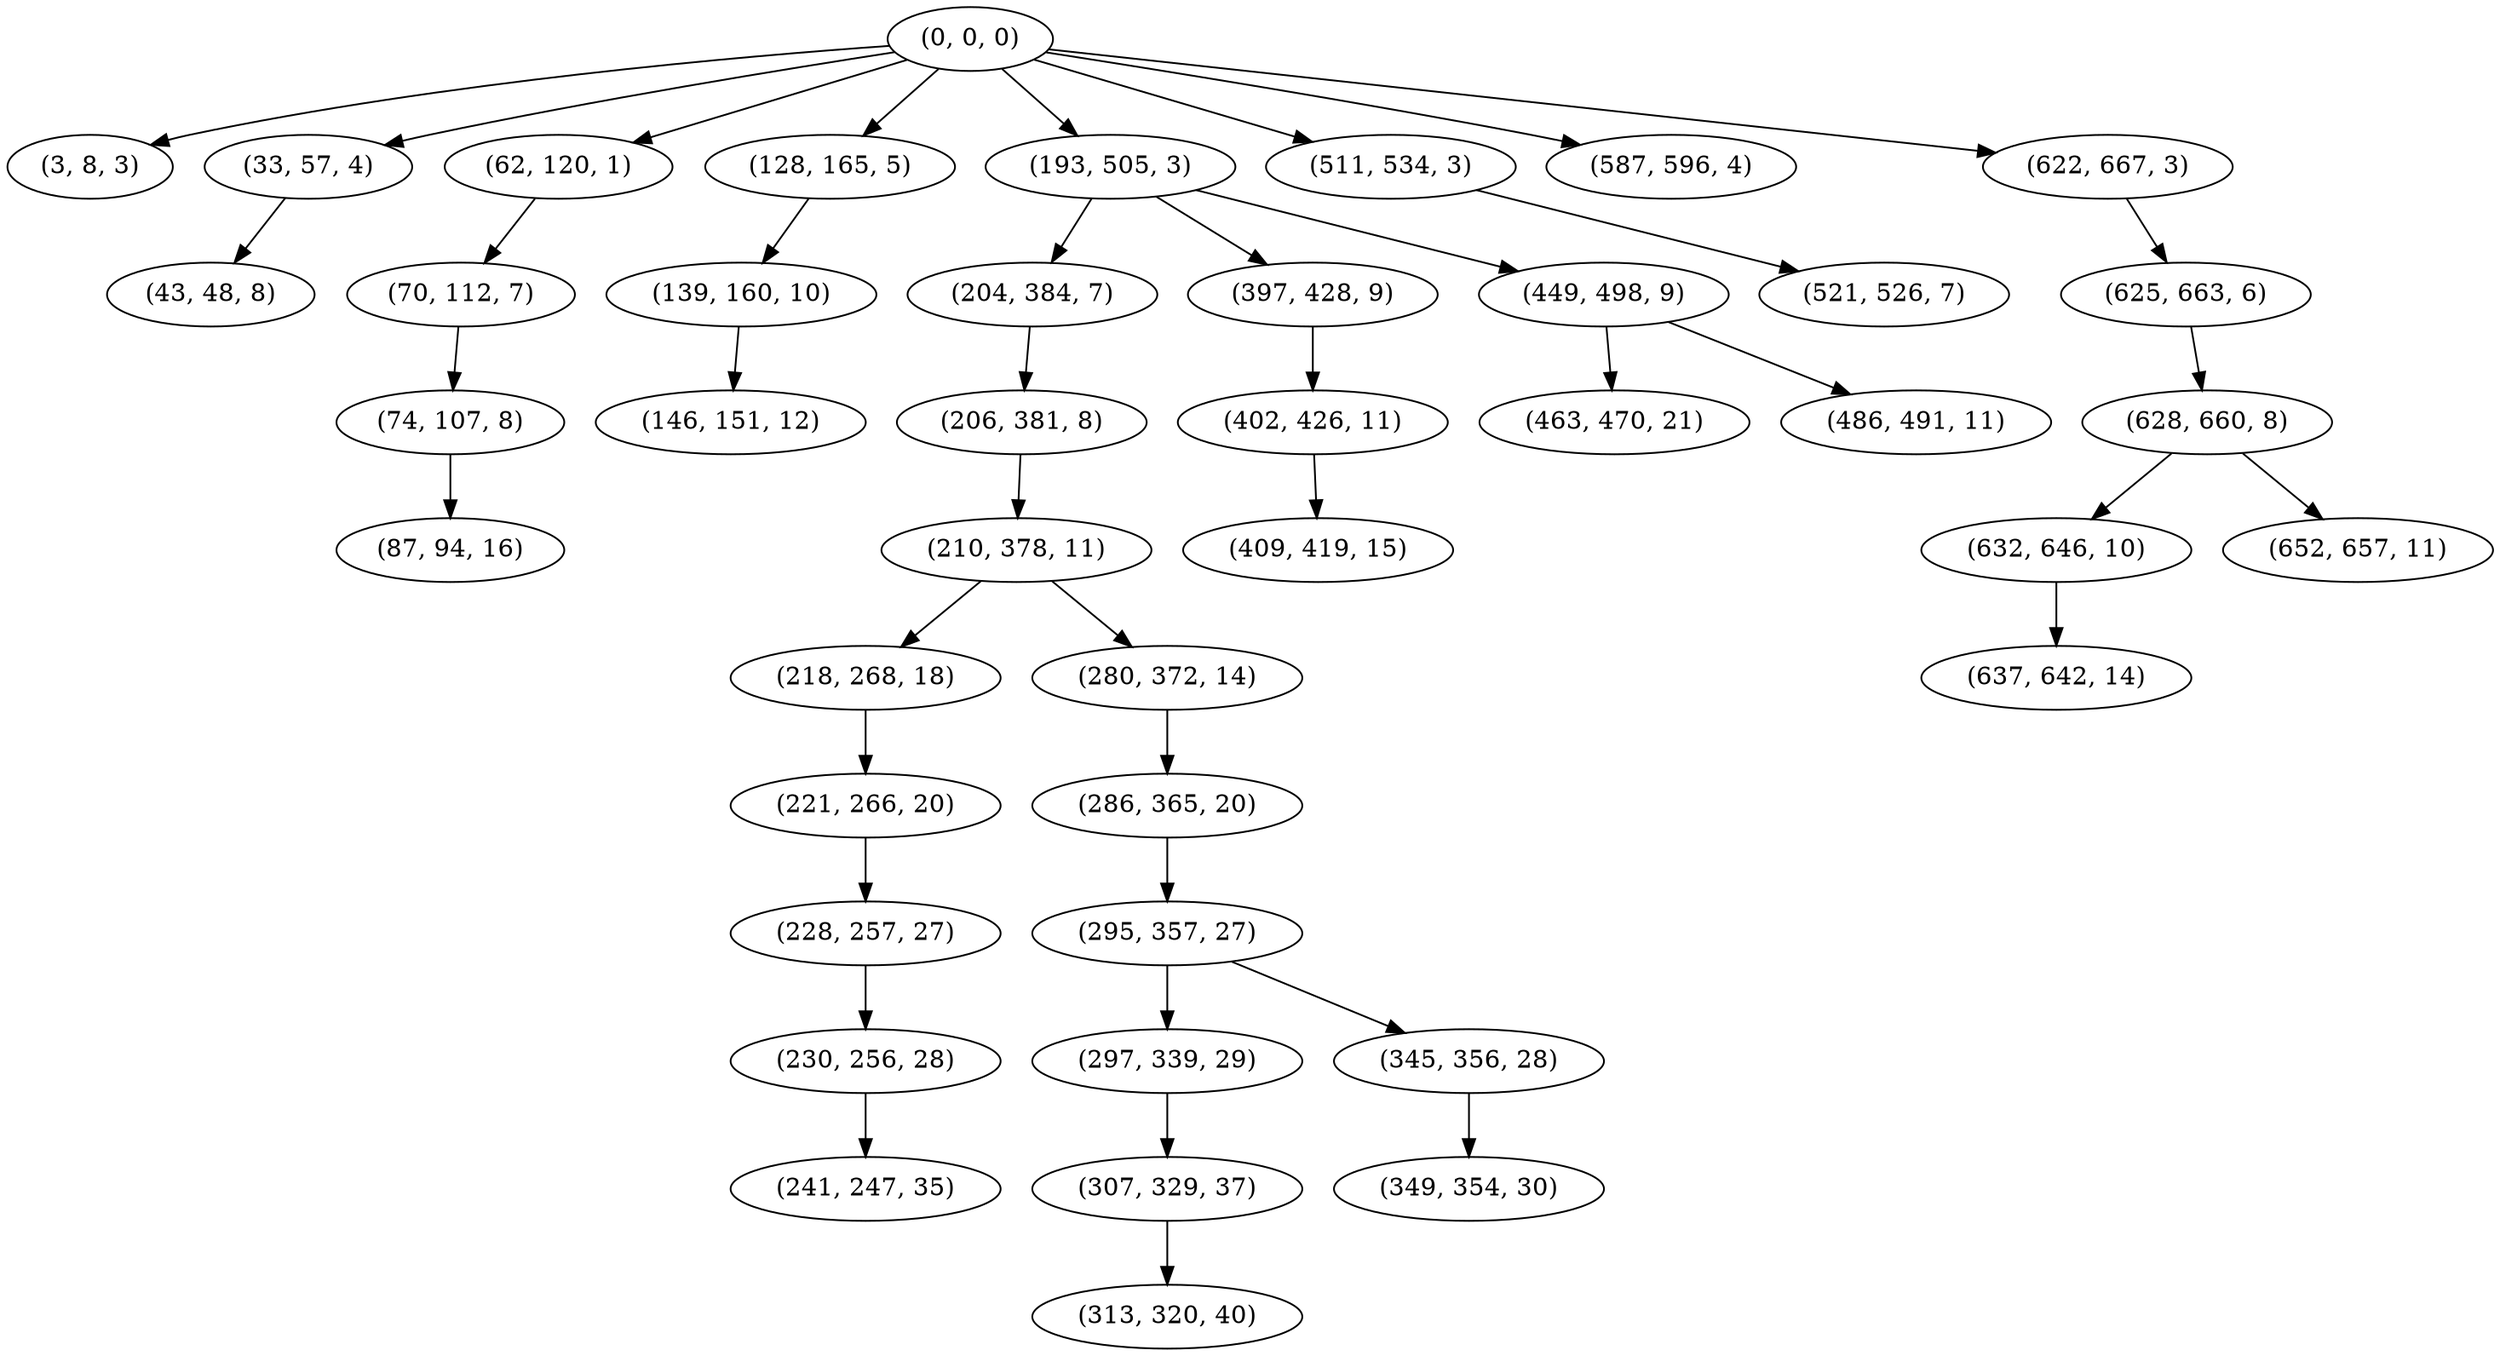 digraph tree {
    "(0, 0, 0)";
    "(3, 8, 3)";
    "(33, 57, 4)";
    "(43, 48, 8)";
    "(62, 120, 1)";
    "(70, 112, 7)";
    "(74, 107, 8)";
    "(87, 94, 16)";
    "(128, 165, 5)";
    "(139, 160, 10)";
    "(146, 151, 12)";
    "(193, 505, 3)";
    "(204, 384, 7)";
    "(206, 381, 8)";
    "(210, 378, 11)";
    "(218, 268, 18)";
    "(221, 266, 20)";
    "(228, 257, 27)";
    "(230, 256, 28)";
    "(241, 247, 35)";
    "(280, 372, 14)";
    "(286, 365, 20)";
    "(295, 357, 27)";
    "(297, 339, 29)";
    "(307, 329, 37)";
    "(313, 320, 40)";
    "(345, 356, 28)";
    "(349, 354, 30)";
    "(397, 428, 9)";
    "(402, 426, 11)";
    "(409, 419, 15)";
    "(449, 498, 9)";
    "(463, 470, 21)";
    "(486, 491, 11)";
    "(511, 534, 3)";
    "(521, 526, 7)";
    "(587, 596, 4)";
    "(622, 667, 3)";
    "(625, 663, 6)";
    "(628, 660, 8)";
    "(632, 646, 10)";
    "(637, 642, 14)";
    "(652, 657, 11)";
    "(0, 0, 0)" -> "(3, 8, 3)";
    "(0, 0, 0)" -> "(33, 57, 4)";
    "(0, 0, 0)" -> "(62, 120, 1)";
    "(0, 0, 0)" -> "(128, 165, 5)";
    "(0, 0, 0)" -> "(193, 505, 3)";
    "(0, 0, 0)" -> "(511, 534, 3)";
    "(0, 0, 0)" -> "(587, 596, 4)";
    "(0, 0, 0)" -> "(622, 667, 3)";
    "(33, 57, 4)" -> "(43, 48, 8)";
    "(62, 120, 1)" -> "(70, 112, 7)";
    "(70, 112, 7)" -> "(74, 107, 8)";
    "(74, 107, 8)" -> "(87, 94, 16)";
    "(128, 165, 5)" -> "(139, 160, 10)";
    "(139, 160, 10)" -> "(146, 151, 12)";
    "(193, 505, 3)" -> "(204, 384, 7)";
    "(193, 505, 3)" -> "(397, 428, 9)";
    "(193, 505, 3)" -> "(449, 498, 9)";
    "(204, 384, 7)" -> "(206, 381, 8)";
    "(206, 381, 8)" -> "(210, 378, 11)";
    "(210, 378, 11)" -> "(218, 268, 18)";
    "(210, 378, 11)" -> "(280, 372, 14)";
    "(218, 268, 18)" -> "(221, 266, 20)";
    "(221, 266, 20)" -> "(228, 257, 27)";
    "(228, 257, 27)" -> "(230, 256, 28)";
    "(230, 256, 28)" -> "(241, 247, 35)";
    "(280, 372, 14)" -> "(286, 365, 20)";
    "(286, 365, 20)" -> "(295, 357, 27)";
    "(295, 357, 27)" -> "(297, 339, 29)";
    "(295, 357, 27)" -> "(345, 356, 28)";
    "(297, 339, 29)" -> "(307, 329, 37)";
    "(307, 329, 37)" -> "(313, 320, 40)";
    "(345, 356, 28)" -> "(349, 354, 30)";
    "(397, 428, 9)" -> "(402, 426, 11)";
    "(402, 426, 11)" -> "(409, 419, 15)";
    "(449, 498, 9)" -> "(463, 470, 21)";
    "(449, 498, 9)" -> "(486, 491, 11)";
    "(511, 534, 3)" -> "(521, 526, 7)";
    "(622, 667, 3)" -> "(625, 663, 6)";
    "(625, 663, 6)" -> "(628, 660, 8)";
    "(628, 660, 8)" -> "(632, 646, 10)";
    "(628, 660, 8)" -> "(652, 657, 11)";
    "(632, 646, 10)" -> "(637, 642, 14)";
}
